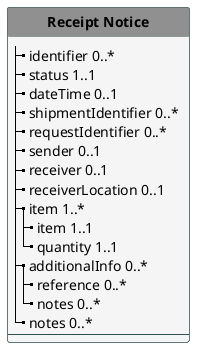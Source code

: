 @startuml
'skinparam linetype polyline
'skinparam linetype ortho
hide circle
hide stereotype

'!pragma layout smetana

skinparam class<<MD>> {
 BorderColor DarkSlateGray
 BackgroundColor WhiteSmoke
 HeaderBackgroundColor #909090
}

skinparam class<<TM>> {
 BorderColor #505090
 BackgroundColor APPLICATION
 HeaderBackgroundColor SkyBlue
}


    class "**Receipt Notice**"<<MD>> {
        |_ identifier 0..*
        |_ status 1..1
        |_ dateTime 0..1
        |_ shipmentIdentifier 0..*   
        |_ requestIdentifier 0..*
        |_ sender 0..1
        |_ receiver 0..1
        |_ receiverLocation 0..1
        |_ item 1..*
          |_ item 1..1
          |_ quantity 1..1
        |_ additionalInfo 0..*  
          |_ reference 0..*  
          |_ notes 0..*  
        |_ notes 0..* 
        --
    }


@enduml
